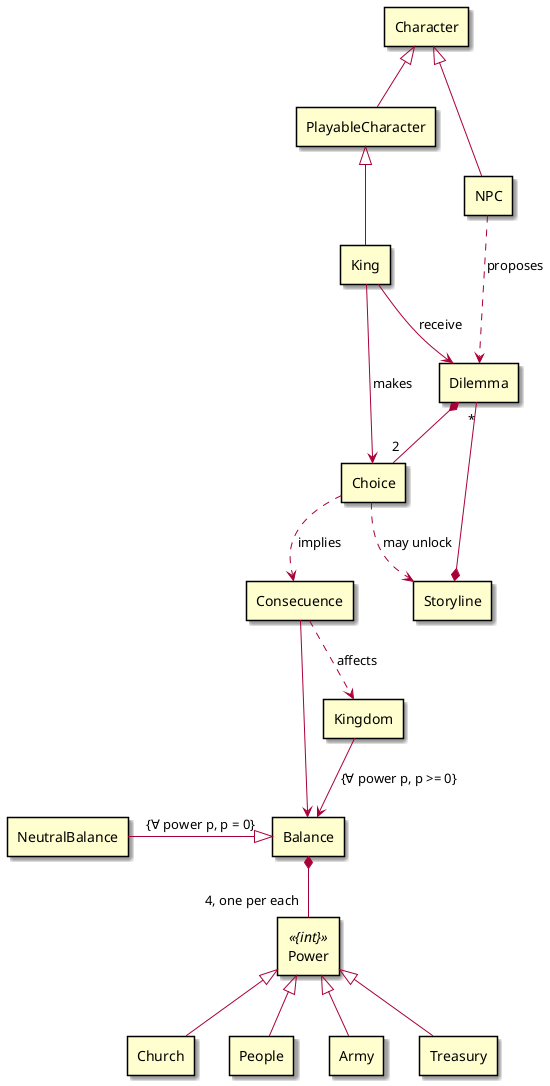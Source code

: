 ﻿@startuml
skin rose

rectangle Character
rectangle PlayableCharacter
rectangle NPC

rectangle Dilemma
rectangle Choice
rectangle Consecuence
rectangle Balance
rectangle NeutralBalance
rectangle Kingdom

rectangle Power <<{int}>>
rectangle Church
rectangle People
rectangle Army
rectangle Treasury

rectangle King

rectangle Storyline

PlayableCharacter -u-|> Character
NPC -u-|> Character
King -u-|> PlayableCharacter

NPC ..> Dilemma : proposes

Dilemma *-- "2" Choice

Choice ..> Consecuence : implies
Storyline *-u- "*" Dilemma

Consecuence ..> Kingdom : affects
Consecuence --> Balance

Kingdom --> Balance : {∀ power p, p >= 0}

Balance *-- "4, one per each" Power

Church -u-|> Power
People -u-|> Power
Army -u-|> Power
Treasury -u-|> Power

King --> Choice : makes
King --> Dilemma : receive

NeutralBalance -|> Balance : {∀ power p, p = 0}

Choice ..> Storyline : may unlock

'¿cada dilema es un año?
'¿storyline se desbloquea por años?
'cuándo se triggerea una storyline (5 conversaciones no sé qué)

@enduml